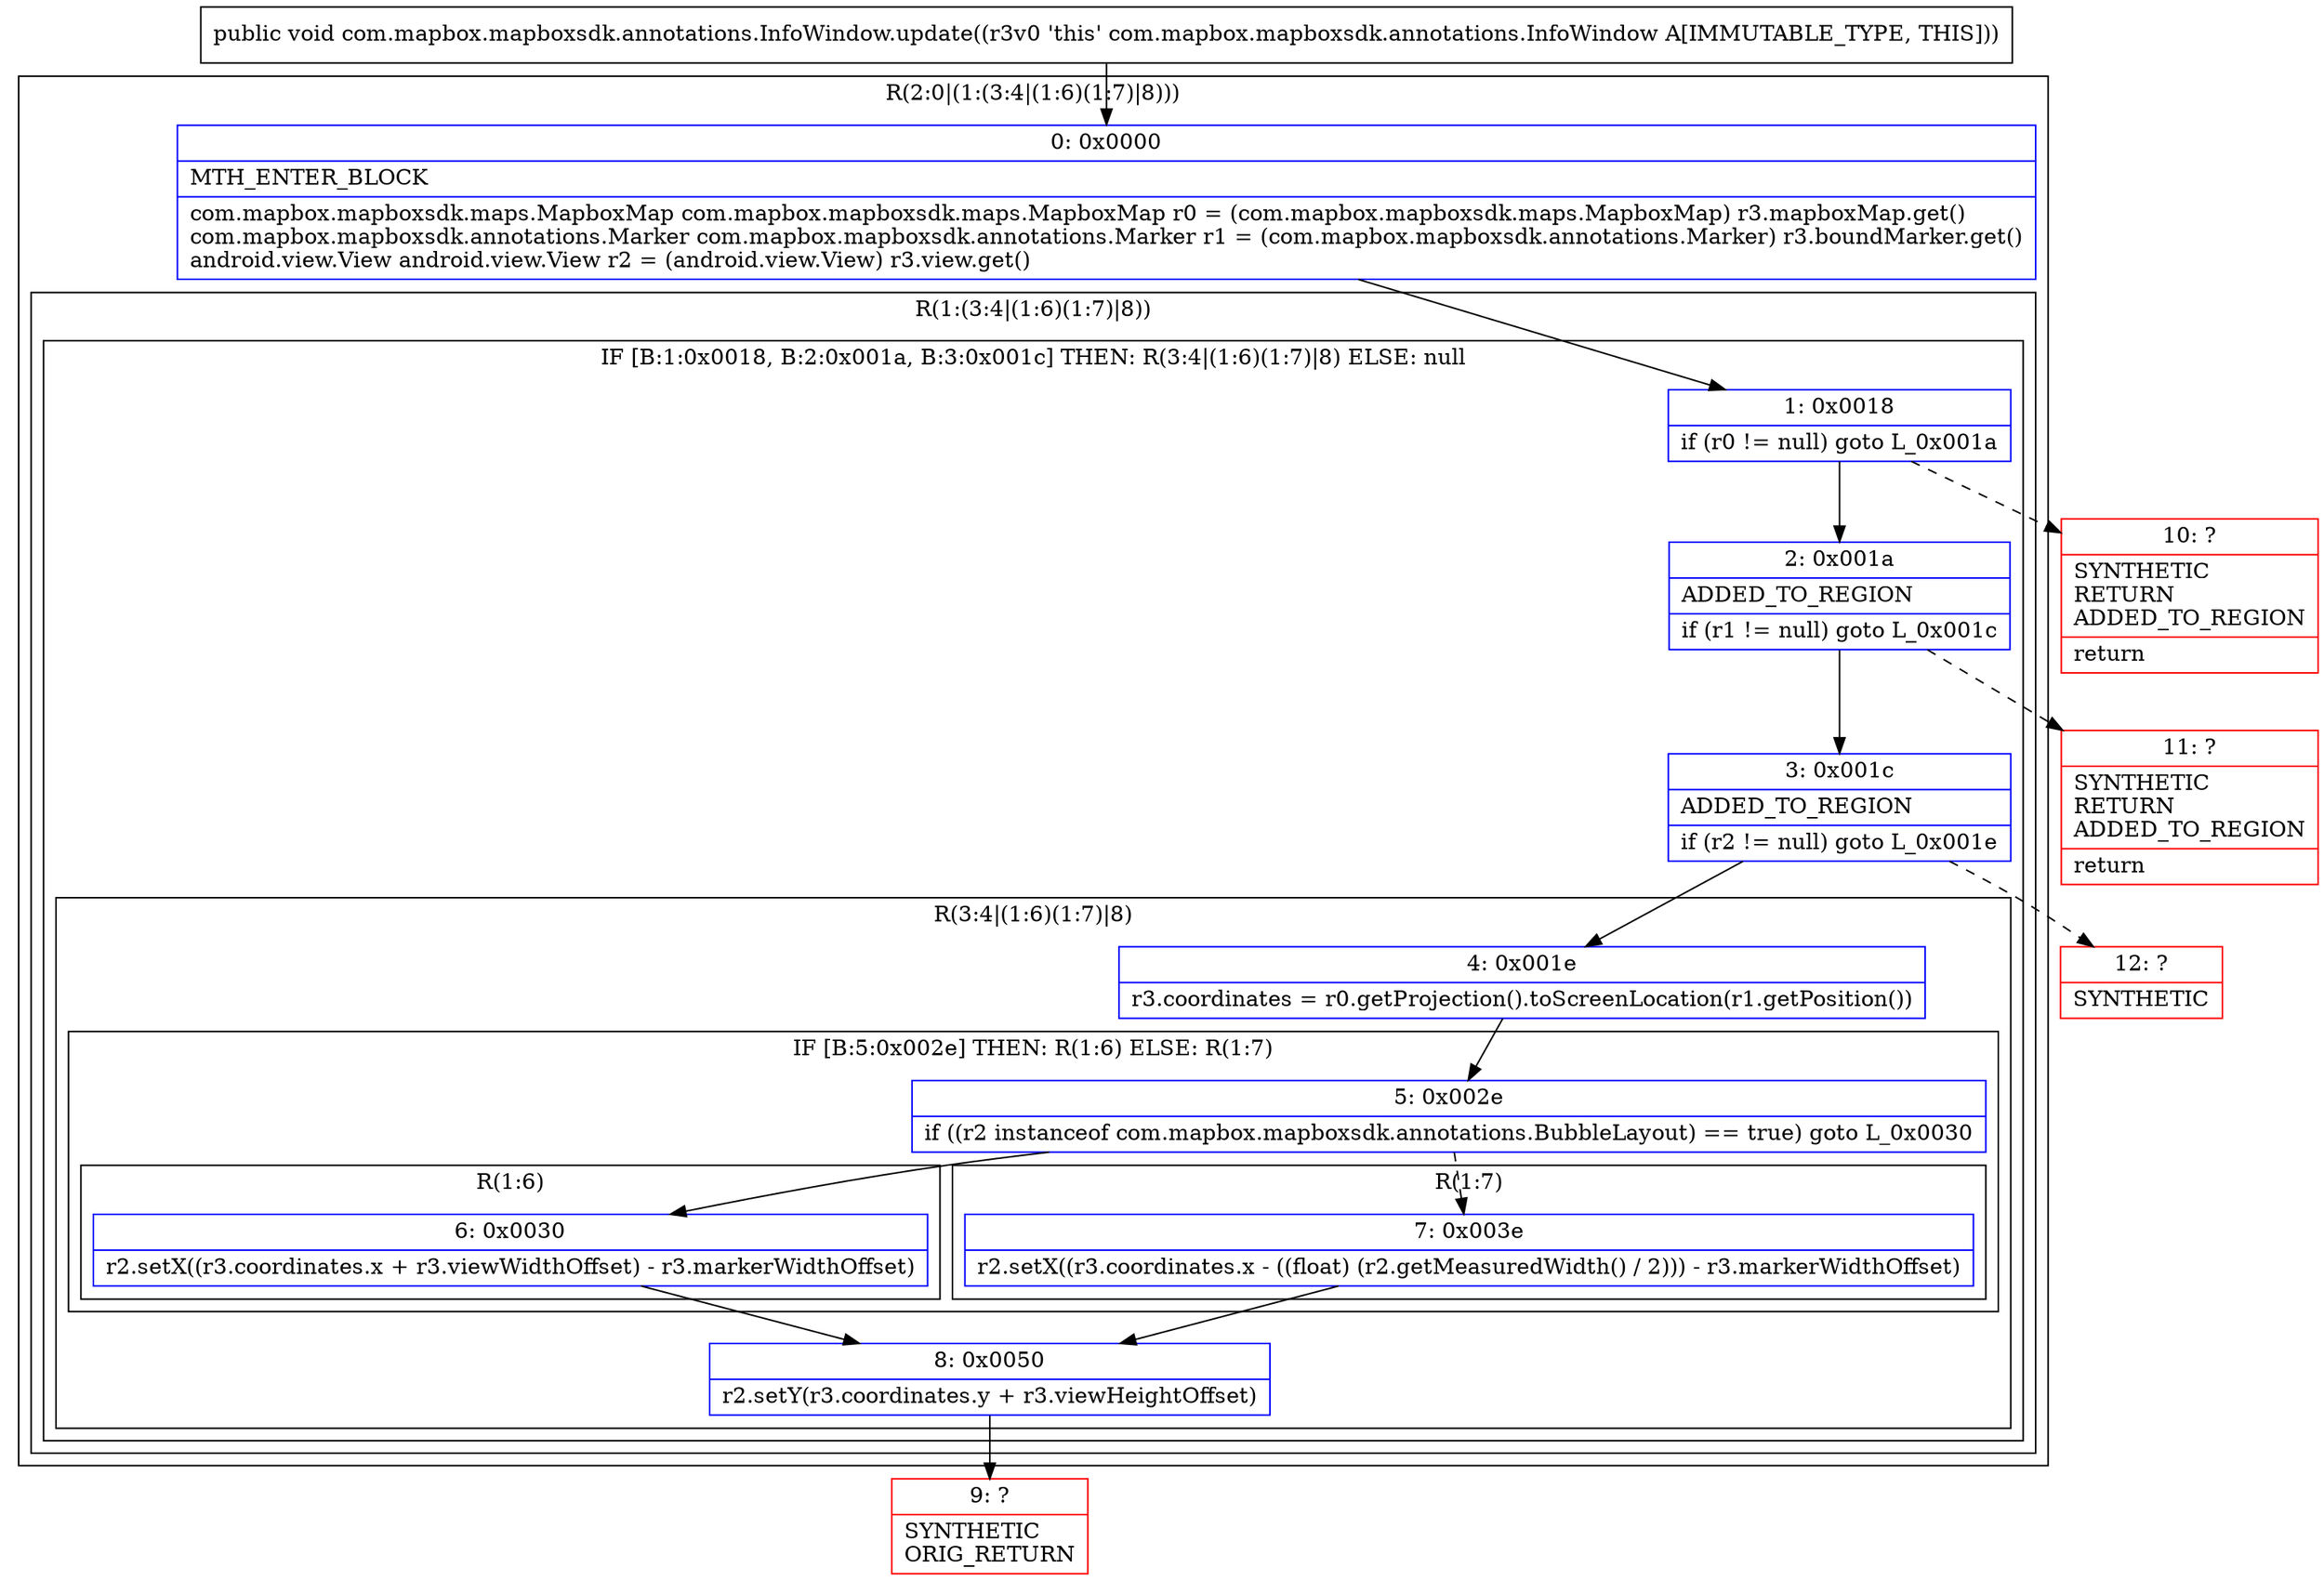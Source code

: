 digraph "CFG forcom.mapbox.mapboxsdk.annotations.InfoWindow.update()V" {
subgraph cluster_Region_777662469 {
label = "R(2:0|(1:(3:4|(1:6)(1:7)|8)))";
node [shape=record,color=blue];
Node_0 [shape=record,label="{0\:\ 0x0000|MTH_ENTER_BLOCK\l|com.mapbox.mapboxsdk.maps.MapboxMap com.mapbox.mapboxsdk.maps.MapboxMap r0 = (com.mapbox.mapboxsdk.maps.MapboxMap) r3.mapboxMap.get()\lcom.mapbox.mapboxsdk.annotations.Marker com.mapbox.mapboxsdk.annotations.Marker r1 = (com.mapbox.mapboxsdk.annotations.Marker) r3.boundMarker.get()\landroid.view.View android.view.View r2 = (android.view.View) r3.view.get()\l}"];
subgraph cluster_Region_1928869316 {
label = "R(1:(3:4|(1:6)(1:7)|8))";
node [shape=record,color=blue];
subgraph cluster_IfRegion_1895061366 {
label = "IF [B:1:0x0018, B:2:0x001a, B:3:0x001c] THEN: R(3:4|(1:6)(1:7)|8) ELSE: null";
node [shape=record,color=blue];
Node_1 [shape=record,label="{1\:\ 0x0018|if (r0 != null) goto L_0x001a\l}"];
Node_2 [shape=record,label="{2\:\ 0x001a|ADDED_TO_REGION\l|if (r1 != null) goto L_0x001c\l}"];
Node_3 [shape=record,label="{3\:\ 0x001c|ADDED_TO_REGION\l|if (r2 != null) goto L_0x001e\l}"];
subgraph cluster_Region_923097852 {
label = "R(3:4|(1:6)(1:7)|8)";
node [shape=record,color=blue];
Node_4 [shape=record,label="{4\:\ 0x001e|r3.coordinates = r0.getProjection().toScreenLocation(r1.getPosition())\l}"];
subgraph cluster_IfRegion_23227249 {
label = "IF [B:5:0x002e] THEN: R(1:6) ELSE: R(1:7)";
node [shape=record,color=blue];
Node_5 [shape=record,label="{5\:\ 0x002e|if ((r2 instanceof com.mapbox.mapboxsdk.annotations.BubbleLayout) == true) goto L_0x0030\l}"];
subgraph cluster_Region_2127018304 {
label = "R(1:6)";
node [shape=record,color=blue];
Node_6 [shape=record,label="{6\:\ 0x0030|r2.setX((r3.coordinates.x + r3.viewWidthOffset) \- r3.markerWidthOffset)\l}"];
}
subgraph cluster_Region_744099337 {
label = "R(1:7)";
node [shape=record,color=blue];
Node_7 [shape=record,label="{7\:\ 0x003e|r2.setX((r3.coordinates.x \- ((float) (r2.getMeasuredWidth() \/ 2))) \- r3.markerWidthOffset)\l}"];
}
}
Node_8 [shape=record,label="{8\:\ 0x0050|r2.setY(r3.coordinates.y + r3.viewHeightOffset)\l}"];
}
}
}
}
Node_9 [shape=record,color=red,label="{9\:\ ?|SYNTHETIC\lORIG_RETURN\l}"];
Node_10 [shape=record,color=red,label="{10\:\ ?|SYNTHETIC\lRETURN\lADDED_TO_REGION\l|return\l}"];
Node_11 [shape=record,color=red,label="{11\:\ ?|SYNTHETIC\lRETURN\lADDED_TO_REGION\l|return\l}"];
Node_12 [shape=record,color=red,label="{12\:\ ?|SYNTHETIC\l}"];
MethodNode[shape=record,label="{public void com.mapbox.mapboxsdk.annotations.InfoWindow.update((r3v0 'this' com.mapbox.mapboxsdk.annotations.InfoWindow A[IMMUTABLE_TYPE, THIS])) }"];
MethodNode -> Node_0;
Node_0 -> Node_1;
Node_1 -> Node_2;
Node_1 -> Node_10[style=dashed];
Node_2 -> Node_3;
Node_2 -> Node_11[style=dashed];
Node_3 -> Node_4;
Node_3 -> Node_12[style=dashed];
Node_4 -> Node_5;
Node_5 -> Node_6;
Node_5 -> Node_7[style=dashed];
Node_6 -> Node_8;
Node_7 -> Node_8;
Node_8 -> Node_9;
}

